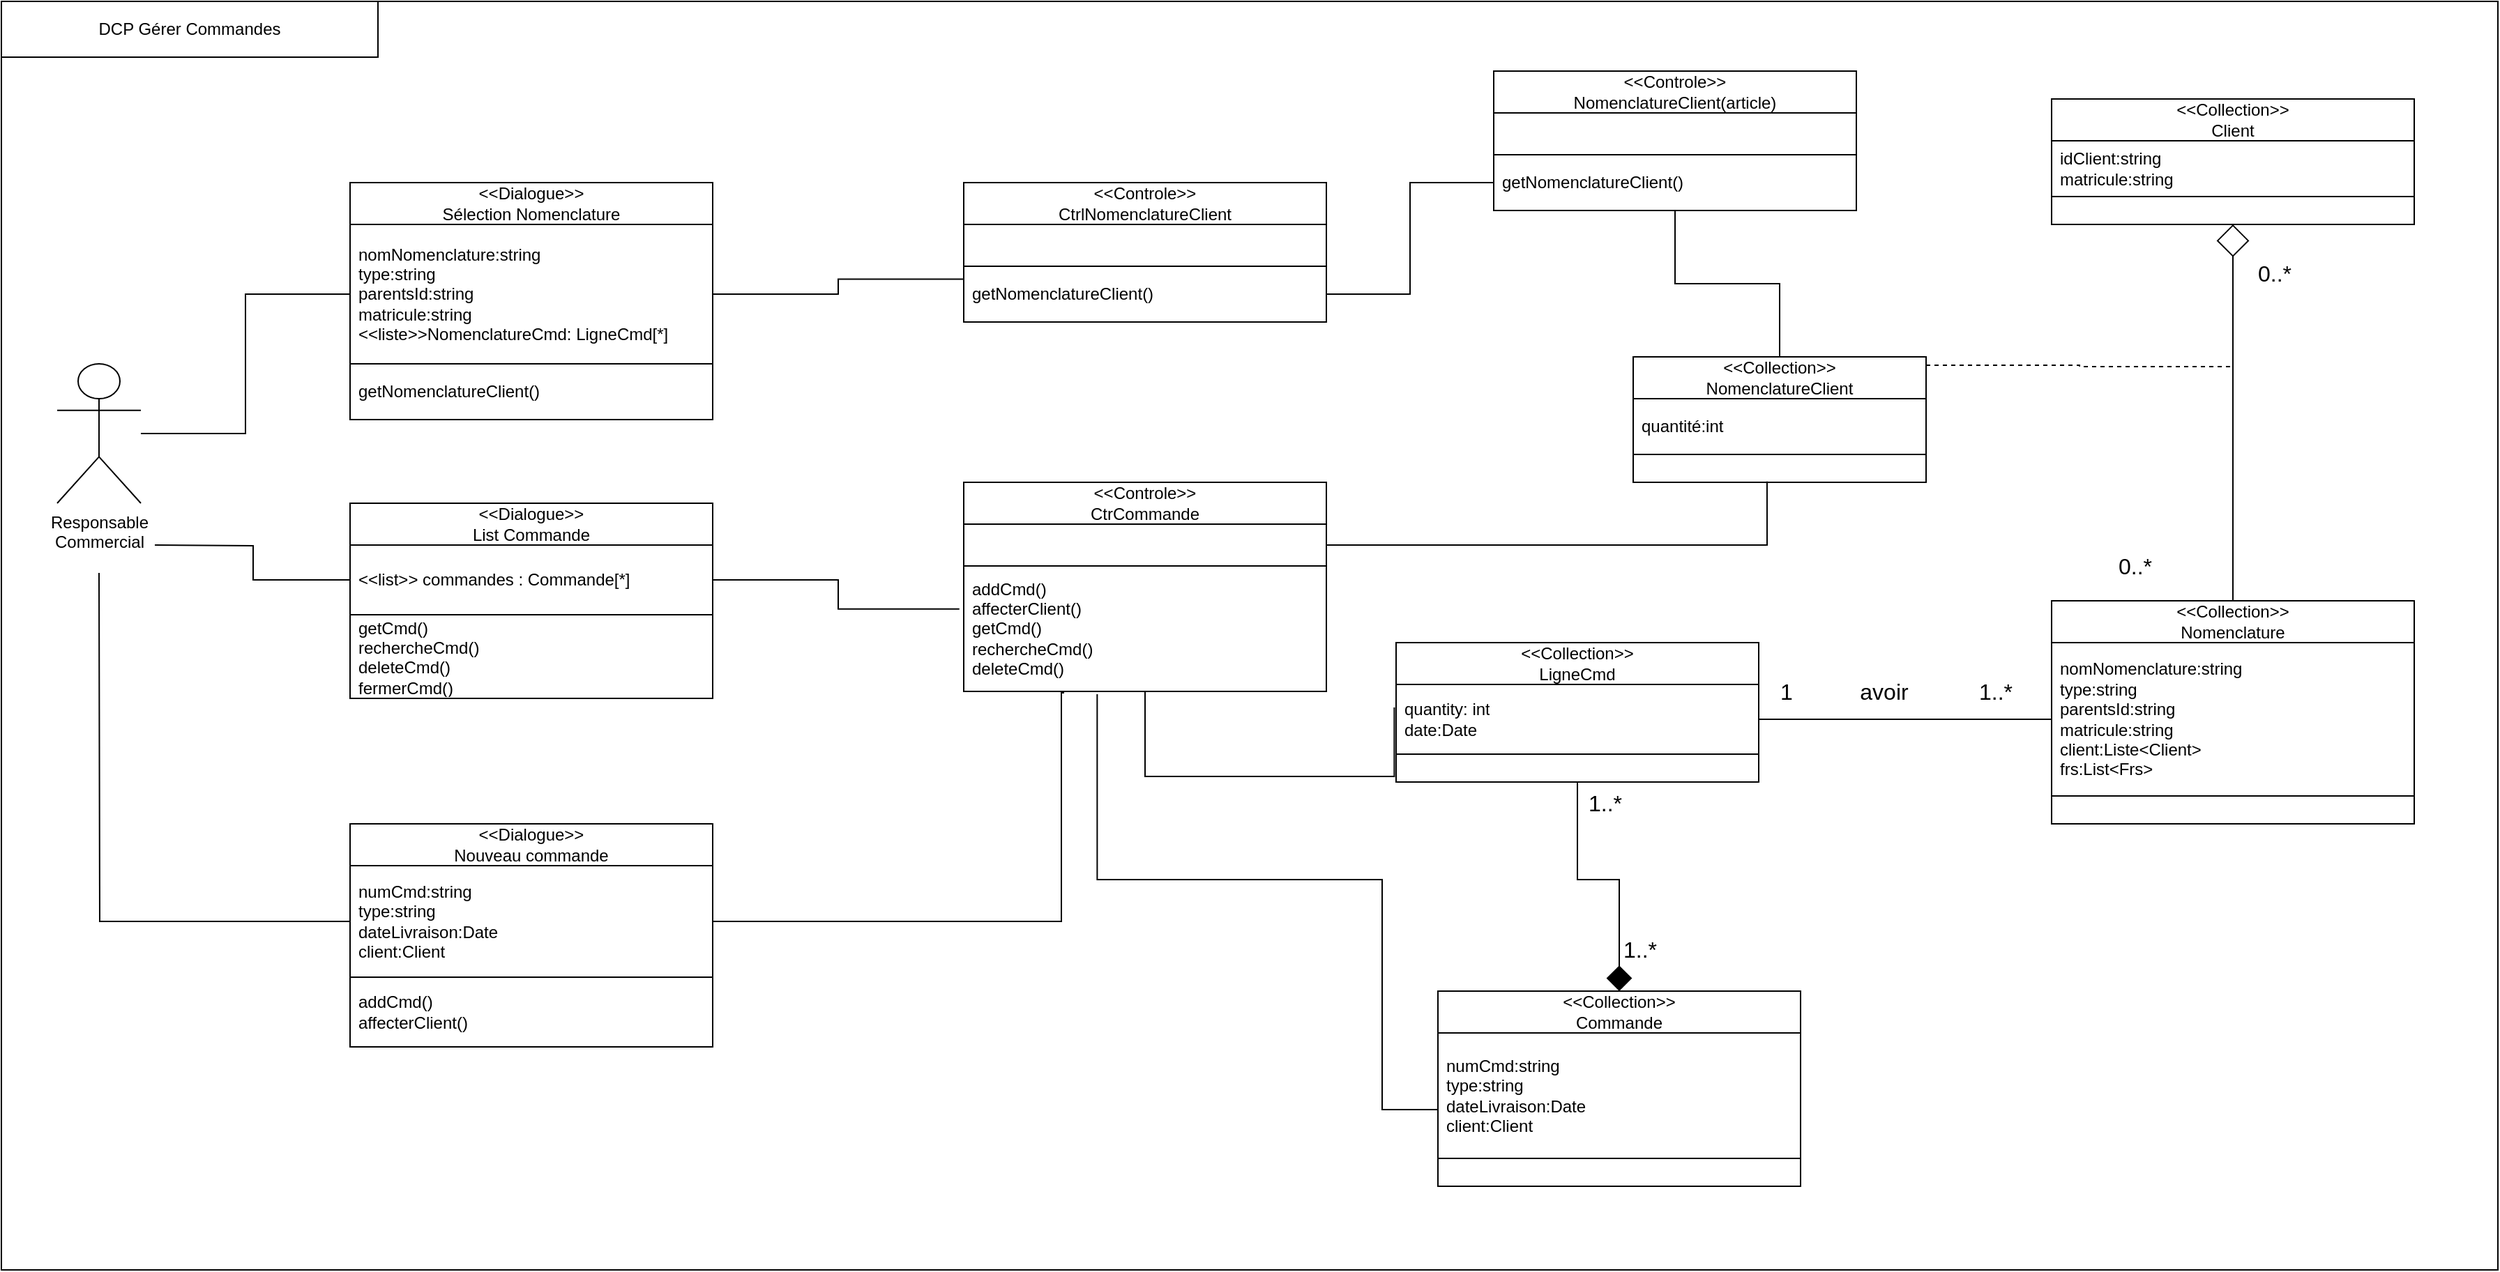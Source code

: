 <mxfile version="21.3.7" type="gitlab">
  <diagram name="Page-1" id="AcUbQvHw5QFJXDGcqYBx">
    <mxGraphModel dx="2115" dy="1193" grid="1" gridSize="10" guides="1" tooltips="1" connect="1" arrows="1" fold="1" page="1" pageScale="1" pageWidth="827" pageHeight="1169" math="0" shadow="0">
      <root>
        <mxCell id="0" />
        <mxCell id="1" parent="0" />
        <mxCell id="ppdD3s4YUbJsHrjWM72H-1" value="" style="rounded=0;whiteSpace=wrap;html=1;strokeColor=default;strokeWidth=1;" vertex="1" parent="1">
          <mxGeometry x="140" y="152.02" width="1360" height="567.98" as="geometry" />
        </mxCell>
        <mxCell id="ppdD3s4YUbJsHrjWM72H-2" style="edgeStyle=orthogonalEdgeStyle;rounded=0;orthogonalLoop=1;jettySize=auto;html=1;entryX=0;entryY=0.5;entryDx=0;entryDy=0;endArrow=none;endFill=0;" edge="1" parent="1" source="ppdD3s4YUbJsHrjWM72H-3" target="ppdD3s4YUbJsHrjWM72H-6">
          <mxGeometry relative="1" as="geometry" />
        </mxCell>
        <mxCell id="ppdD3s4YUbJsHrjWM72H-3" value="Responsable RH" style="shape=umlActor;verticalLabelPosition=bottom;verticalAlign=top;html=1;outlineConnect=0;" vertex="1" parent="1">
          <mxGeometry x="180" y="400" width="60" height="100" as="geometry" />
        </mxCell>
        <mxCell id="ppdD3s4YUbJsHrjWM72H-4" value="DCP Gérer personnel" style="rounded=0;whiteSpace=wrap;html=1;" vertex="1" parent="1">
          <mxGeometry x="140" y="152.02" width="270" height="40" as="geometry" />
        </mxCell>
        <mxCell id="ppdD3s4YUbJsHrjWM72H-5" value="&amp;lt;&amp;lt;Dialogue&amp;gt;&amp;gt;&lt;br&gt;Nouveau personnel" style="swimlane;fontStyle=0;childLayout=stackLayout;horizontal=1;startSize=30;horizontalStack=0;resizeParent=1;resizeParentMax=0;resizeLast=0;collapsible=1;marginBottom=0;whiteSpace=wrap;html=1;strokeColor=default;" vertex="1" parent="1">
          <mxGeometry x="390" y="270" width="260" height="180" as="geometry" />
        </mxCell>
        <mxCell id="ppdD3s4YUbJsHrjWM72H-6" value="nomPrenom:string&lt;br&gt;adresse:string&lt;br&gt;rib:string&lt;br&gt;poste:string&lt;br&gt;poste:string&lt;br&gt;matricule:string" style="text;strokeColor=none;fillColor=none;align=left;verticalAlign=middle;spacingLeft=4;spacingRight=4;overflow=hidden;points=[[0,0.5],[1,0.5]];portConstraint=eastwest;rotatable=0;whiteSpace=wrap;html=1;" vertex="1" parent="ppdD3s4YUbJsHrjWM72H-5">
          <mxGeometry y="30" width="260" height="100" as="geometry" />
        </mxCell>
        <mxCell id="ppdD3s4YUbJsHrjWM72H-7" value="Item 3" style="text;strokeColor=default;fillColor=none;align=left;verticalAlign=middle;spacingLeft=4;spacingRight=4;overflow=hidden;points=[[0,0.5],[1,0.5]];portConstraint=eastwest;rotatable=0;whiteSpace=wrap;html=1;" vertex="1" parent="ppdD3s4YUbJsHrjWM72H-5">
          <mxGeometry y="130" width="260" height="50" as="geometry" />
        </mxCell>
        <mxCell id="ppdD3s4YUbJsHrjWM72H-8" value="&amp;lt;&amp;lt;Dialogue&amp;gt;&amp;gt;&lt;br&gt;Liste personnel" style="swimlane;fontStyle=0;childLayout=stackLayout;horizontal=1;startSize=30;horizontalStack=0;resizeParent=1;resizeParentMax=0;resizeLast=0;collapsible=1;marginBottom=0;whiteSpace=wrap;html=1;strokeColor=default;" vertex="1" parent="1">
          <mxGeometry x="390" y="510" width="260" height="160" as="geometry" />
        </mxCell>
        <mxCell id="ppdD3s4YUbJsHrjWM72H-9" value="&amp;lt;&amp;lt;list&amp;gt;&amp;gt; personnels : Personnel[*]" style="text;strokeColor=none;fillColor=none;align=left;verticalAlign=middle;spacingLeft=4;spacingRight=4;overflow=hidden;points=[[0,0.5],[1,0.5]];portConstraint=eastwest;rotatable=0;whiteSpace=wrap;html=1;" vertex="1" parent="ppdD3s4YUbJsHrjWM72H-8">
          <mxGeometry y="30" width="260" height="50" as="geometry" />
        </mxCell>
        <mxCell id="ppdD3s4YUbJsHrjWM72H-10" value="getPersonnels()&lt;br&gt;recherchePersonnel()&lt;br&gt;updatePersonnel()&lt;br&gt;deletePersonnel()" style="text;strokeColor=default;fillColor=none;align=left;verticalAlign=middle;spacingLeft=4;spacingRight=4;overflow=hidden;points=[[0,0.5],[1,0.5]];portConstraint=eastwest;rotatable=0;whiteSpace=wrap;html=1;" vertex="1" parent="ppdD3s4YUbJsHrjWM72H-8">
          <mxGeometry y="80" width="260" height="80" as="geometry" />
        </mxCell>
        <mxCell id="ppdD3s4YUbJsHrjWM72H-11" value="&amp;lt;&amp;lt;Controle&amp;gt;&amp;gt;&lt;br&gt;CtrPersonnel" style="swimlane;fontStyle=0;childLayout=stackLayout;horizontal=1;startSize=30;horizontalStack=0;resizeParent=1;resizeParentMax=0;resizeLast=0;collapsible=1;marginBottom=0;whiteSpace=wrap;html=1;strokeColor=default;" vertex="1" parent="1">
          <mxGeometry x="810" y="340" width="260" height="150" as="geometry" />
        </mxCell>
        <mxCell id="ppdD3s4YUbJsHrjWM72H-12" value="&amp;nbsp;" style="text;strokeColor=none;fillColor=none;align=left;verticalAlign=middle;spacingLeft=4;spacingRight=4;overflow=hidden;points=[[0,0.5],[1,0.5]];portConstraint=eastwest;rotatable=0;whiteSpace=wrap;html=1;" vertex="1" parent="ppdD3s4YUbJsHrjWM72H-11">
          <mxGeometry y="30" width="260" height="30" as="geometry" />
        </mxCell>
        <mxCell id="ppdD3s4YUbJsHrjWM72H-13" value="getAll()&lt;br&gt;getPersonnelById()&lt;br&gt;createPersonnel()&lt;br&gt;updatePersonnel()&lt;br&gt;deletePersonnel()" style="text;strokeColor=default;fillColor=none;align=left;verticalAlign=middle;spacingLeft=4;spacingRight=4;overflow=hidden;points=[[0,0.5],[1,0.5]];portConstraint=eastwest;rotatable=0;whiteSpace=wrap;html=1;" vertex="1" parent="ppdD3s4YUbJsHrjWM72H-11">
          <mxGeometry y="60" width="260" height="90" as="geometry" />
        </mxCell>
        <mxCell id="ppdD3s4YUbJsHrjWM72H-14" value="&amp;lt;&amp;lt;Entité&amp;gt;&amp;gt;&lt;br&gt;Personnel" style="swimlane;fontStyle=0;childLayout=stackLayout;horizontal=1;startSize=30;horizontalStack=0;resizeParent=1;resizeParentMax=0;resizeLast=0;collapsible=1;marginBottom=0;whiteSpace=wrap;html=1;strokeColor=default;" vertex="1" parent="1">
          <mxGeometry x="1180" y="300" width="260" height="160" as="geometry" />
        </mxCell>
        <mxCell id="ppdD3s4YUbJsHrjWM72H-15" value="nomPrenom:string&lt;br style=&quot;border-color: var(--border-color);&quot;&gt;adresse:string&lt;br style=&quot;border-color: var(--border-color);&quot;&gt;rib:string&lt;br style=&quot;border-color: var(--border-color);&quot;&gt;poste:string&lt;br style=&quot;border-color: var(--border-color);&quot;&gt;poste:string&lt;br style=&quot;border-color: var(--border-color);&quot;&gt;matricule:string" style="text;strokeColor=none;fillColor=none;align=left;verticalAlign=middle;spacingLeft=4;spacingRight=4;overflow=hidden;points=[[0,0.5],[1,0.5]];portConstraint=eastwest;rotatable=0;whiteSpace=wrap;html=1;" vertex="1" parent="ppdD3s4YUbJsHrjWM72H-14">
          <mxGeometry y="30" width="260" height="110" as="geometry" />
        </mxCell>
        <mxCell id="ppdD3s4YUbJsHrjWM72H-16" value="&amp;nbsp;" style="text;strokeColor=default;fillColor=none;align=left;verticalAlign=middle;spacingLeft=4;spacingRight=4;overflow=hidden;points=[[0,0.5],[1,0.5]];portConstraint=eastwest;rotatable=0;whiteSpace=wrap;html=1;" vertex="1" parent="ppdD3s4YUbJsHrjWM72H-14">
          <mxGeometry y="140" width="260" height="20" as="geometry" />
        </mxCell>
        <mxCell id="ppdD3s4YUbJsHrjWM72H-17" style="edgeStyle=orthogonalEdgeStyle;rounded=0;orthogonalLoop=1;jettySize=auto;html=1;endArrow=none;endFill=0;" edge="1" parent="1" target="ppdD3s4YUbJsHrjWM72H-9">
          <mxGeometry relative="1" as="geometry">
            <mxPoint x="220" y="520" as="sourcePoint" />
            <mxPoint x="400" y="345" as="targetPoint" />
          </mxGeometry>
        </mxCell>
        <mxCell id="ppdD3s4YUbJsHrjWM72H-18" style="edgeStyle=orthogonalEdgeStyle;rounded=0;orthogonalLoop=1;jettySize=auto;html=1;endArrow=none;endFill=0;" edge="1" parent="1" source="ppdD3s4YUbJsHrjWM72H-6" target="ppdD3s4YUbJsHrjWM72H-12">
          <mxGeometry relative="1" as="geometry" />
        </mxCell>
        <mxCell id="ppdD3s4YUbJsHrjWM72H-19" style="edgeStyle=orthogonalEdgeStyle;rounded=0;orthogonalLoop=1;jettySize=auto;html=1;endArrow=none;endFill=0;" edge="1" parent="1" source="ppdD3s4YUbJsHrjWM72H-12" target="ppdD3s4YUbJsHrjWM72H-15">
          <mxGeometry relative="1" as="geometry" />
        </mxCell>
        <mxCell id="ppdD3s4YUbJsHrjWM72H-20" style="edgeStyle=orthogonalEdgeStyle;rounded=0;orthogonalLoop=1;jettySize=auto;html=1;exitX=1;exitY=0.5;exitDx=0;exitDy=0;entryX=0.499;entryY=1.003;entryDx=0;entryDy=0;entryPerimeter=0;endArrow=none;endFill=0;" edge="1" parent="1" source="ppdD3s4YUbJsHrjWM72H-9" target="ppdD3s4YUbJsHrjWM72H-13">
          <mxGeometry relative="1" as="geometry" />
        </mxCell>
        <mxCell id="ppdD3s4YUbJsHrjWM72H-21" value="" style="rounded=0;whiteSpace=wrap;html=1;strokeColor=default;strokeWidth=1;" vertex="1" parent="1">
          <mxGeometry x="140" y="152.02" width="1360" height="567.98" as="geometry" />
        </mxCell>
        <mxCell id="ppdD3s4YUbJsHrjWM72H-22" style="edgeStyle=orthogonalEdgeStyle;rounded=0;orthogonalLoop=1;jettySize=auto;html=1;entryX=0;entryY=0.5;entryDx=0;entryDy=0;endArrow=none;endFill=0;" edge="1" parent="1" source="ppdD3s4YUbJsHrjWM72H-23" target="ppdD3s4YUbJsHrjWM72H-26">
          <mxGeometry relative="1" as="geometry" />
        </mxCell>
        <mxCell id="ppdD3s4YUbJsHrjWM72H-23" value="Responsable RH" style="shape=umlActor;verticalLabelPosition=bottom;verticalAlign=top;html=1;outlineConnect=0;" vertex="1" parent="1">
          <mxGeometry x="180" y="400" width="60" height="100" as="geometry" />
        </mxCell>
        <mxCell id="ppdD3s4YUbJsHrjWM72H-24" value="DCP Gérer personnel" style="rounded=0;whiteSpace=wrap;html=1;" vertex="1" parent="1">
          <mxGeometry x="140" y="152.02" width="270" height="40" as="geometry" />
        </mxCell>
        <mxCell id="ppdD3s4YUbJsHrjWM72H-25" value="&amp;lt;&amp;lt;Dialogue&amp;gt;&amp;gt;&lt;br&gt;Nouveau personnel" style="swimlane;fontStyle=0;childLayout=stackLayout;horizontal=1;startSize=30;horizontalStack=0;resizeParent=1;resizeParentMax=0;resizeLast=0;collapsible=1;marginBottom=0;whiteSpace=wrap;html=1;strokeColor=default;" vertex="1" parent="1">
          <mxGeometry x="390" y="270" width="260" height="180" as="geometry" />
        </mxCell>
        <mxCell id="ppdD3s4YUbJsHrjWM72H-26" value="nomPrenom:string&lt;br&gt;adresse:string&lt;br&gt;rib:string&lt;br&gt;poste:string&lt;br&gt;poste:string&lt;br&gt;matricule:string" style="text;strokeColor=none;fillColor=none;align=left;verticalAlign=middle;spacingLeft=4;spacingRight=4;overflow=hidden;points=[[0,0.5],[1,0.5]];portConstraint=eastwest;rotatable=0;whiteSpace=wrap;html=1;" vertex="1" parent="ppdD3s4YUbJsHrjWM72H-25">
          <mxGeometry y="30" width="260" height="100" as="geometry" />
        </mxCell>
        <mxCell id="ppdD3s4YUbJsHrjWM72H-27" value="Item 3" style="text;strokeColor=default;fillColor=none;align=left;verticalAlign=middle;spacingLeft=4;spacingRight=4;overflow=hidden;points=[[0,0.5],[1,0.5]];portConstraint=eastwest;rotatable=0;whiteSpace=wrap;html=1;" vertex="1" parent="ppdD3s4YUbJsHrjWM72H-25">
          <mxGeometry y="130" width="260" height="50" as="geometry" />
        </mxCell>
        <mxCell id="ppdD3s4YUbJsHrjWM72H-28" value="&amp;lt;&amp;lt;Dialogue&amp;gt;&amp;gt;&lt;br&gt;Liste personnel" style="swimlane;fontStyle=0;childLayout=stackLayout;horizontal=1;startSize=30;horizontalStack=0;resizeParent=1;resizeParentMax=0;resizeLast=0;collapsible=1;marginBottom=0;whiteSpace=wrap;html=1;strokeColor=default;" vertex="1" parent="1">
          <mxGeometry x="390" y="510" width="260" height="160" as="geometry" />
        </mxCell>
        <mxCell id="ppdD3s4YUbJsHrjWM72H-29" value="&amp;lt;&amp;lt;list&amp;gt;&amp;gt; personnels : Personnel[*]" style="text;strokeColor=none;fillColor=none;align=left;verticalAlign=middle;spacingLeft=4;spacingRight=4;overflow=hidden;points=[[0,0.5],[1,0.5]];portConstraint=eastwest;rotatable=0;whiteSpace=wrap;html=1;" vertex="1" parent="ppdD3s4YUbJsHrjWM72H-28">
          <mxGeometry y="30" width="260" height="50" as="geometry" />
        </mxCell>
        <mxCell id="ppdD3s4YUbJsHrjWM72H-30" value="getPersonnels()&lt;br&gt;recherchePersonnel()&lt;br&gt;updatePersonnel()&lt;br&gt;deletePersonnel()" style="text;strokeColor=default;fillColor=none;align=left;verticalAlign=middle;spacingLeft=4;spacingRight=4;overflow=hidden;points=[[0,0.5],[1,0.5]];portConstraint=eastwest;rotatable=0;whiteSpace=wrap;html=1;" vertex="1" parent="ppdD3s4YUbJsHrjWM72H-28">
          <mxGeometry y="80" width="260" height="80" as="geometry" />
        </mxCell>
        <mxCell id="ppdD3s4YUbJsHrjWM72H-31" value="&amp;lt;&amp;lt;Controle&amp;gt;&amp;gt;&lt;br&gt;CtrPersonnel" style="swimlane;fontStyle=0;childLayout=stackLayout;horizontal=1;startSize=30;horizontalStack=0;resizeParent=1;resizeParentMax=0;resizeLast=0;collapsible=1;marginBottom=0;whiteSpace=wrap;html=1;strokeColor=default;" vertex="1" parent="1">
          <mxGeometry x="810" y="340" width="260" height="150" as="geometry" />
        </mxCell>
        <mxCell id="ppdD3s4YUbJsHrjWM72H-32" value="&amp;nbsp;" style="text;strokeColor=none;fillColor=none;align=left;verticalAlign=middle;spacingLeft=4;spacingRight=4;overflow=hidden;points=[[0,0.5],[1,0.5]];portConstraint=eastwest;rotatable=0;whiteSpace=wrap;html=1;" vertex="1" parent="ppdD3s4YUbJsHrjWM72H-31">
          <mxGeometry y="30" width="260" height="30" as="geometry" />
        </mxCell>
        <mxCell id="ppdD3s4YUbJsHrjWM72H-33" value="getAll()&lt;br&gt;getPersonnelById()&lt;br&gt;createPersonnel()&lt;br&gt;updatePersonnel()&lt;br&gt;deletePersonnel()" style="text;strokeColor=default;fillColor=none;align=left;verticalAlign=middle;spacingLeft=4;spacingRight=4;overflow=hidden;points=[[0,0.5],[1,0.5]];portConstraint=eastwest;rotatable=0;whiteSpace=wrap;html=1;" vertex="1" parent="ppdD3s4YUbJsHrjWM72H-31">
          <mxGeometry y="60" width="260" height="90" as="geometry" />
        </mxCell>
        <mxCell id="ppdD3s4YUbJsHrjWM72H-34" value="&amp;lt;&amp;lt;Collection&amp;gt;&amp;gt;&lt;br&gt;Personnel" style="swimlane;fontStyle=0;childLayout=stackLayout;horizontal=1;startSize=30;horizontalStack=0;resizeParent=1;resizeParentMax=0;resizeLast=0;collapsible=1;marginBottom=0;whiteSpace=wrap;html=1;strokeColor=default;" vertex="1" parent="1">
          <mxGeometry x="1180" y="300" width="260" height="160" as="geometry" />
        </mxCell>
        <mxCell id="ppdD3s4YUbJsHrjWM72H-35" value="nomPrenom:string&lt;br style=&quot;border-color: var(--border-color);&quot;&gt;adresse:string&lt;br style=&quot;border-color: var(--border-color);&quot;&gt;rib:string&lt;br style=&quot;border-color: var(--border-color);&quot;&gt;poste:string&lt;br style=&quot;border-color: var(--border-color);&quot;&gt;poste:string&lt;br style=&quot;border-color: var(--border-color);&quot;&gt;matricule:string" style="text;strokeColor=none;fillColor=none;align=left;verticalAlign=middle;spacingLeft=4;spacingRight=4;overflow=hidden;points=[[0,0.5],[1,0.5]];portConstraint=eastwest;rotatable=0;whiteSpace=wrap;html=1;" vertex="1" parent="ppdD3s4YUbJsHrjWM72H-34">
          <mxGeometry y="30" width="260" height="110" as="geometry" />
        </mxCell>
        <mxCell id="ppdD3s4YUbJsHrjWM72H-36" value="&amp;nbsp;" style="text;strokeColor=default;fillColor=none;align=left;verticalAlign=middle;spacingLeft=4;spacingRight=4;overflow=hidden;points=[[0,0.5],[1,0.5]];portConstraint=eastwest;rotatable=0;whiteSpace=wrap;html=1;" vertex="1" parent="ppdD3s4YUbJsHrjWM72H-34">
          <mxGeometry y="140" width="260" height="20" as="geometry" />
        </mxCell>
        <mxCell id="ppdD3s4YUbJsHrjWM72H-37" style="edgeStyle=orthogonalEdgeStyle;rounded=0;orthogonalLoop=1;jettySize=auto;html=1;endArrow=none;endFill=0;" edge="1" parent="1" target="ppdD3s4YUbJsHrjWM72H-29">
          <mxGeometry relative="1" as="geometry">
            <mxPoint x="220" y="520" as="sourcePoint" />
            <mxPoint x="400" y="345" as="targetPoint" />
          </mxGeometry>
        </mxCell>
        <mxCell id="ppdD3s4YUbJsHrjWM72H-38" style="edgeStyle=orthogonalEdgeStyle;rounded=0;orthogonalLoop=1;jettySize=auto;html=1;endArrow=none;endFill=0;" edge="1" parent="1" source="ppdD3s4YUbJsHrjWM72H-26" target="ppdD3s4YUbJsHrjWM72H-32">
          <mxGeometry relative="1" as="geometry" />
        </mxCell>
        <mxCell id="ppdD3s4YUbJsHrjWM72H-39" style="edgeStyle=orthogonalEdgeStyle;rounded=0;orthogonalLoop=1;jettySize=auto;html=1;endArrow=none;endFill=0;" edge="1" parent="1" source="ppdD3s4YUbJsHrjWM72H-32" target="ppdD3s4YUbJsHrjWM72H-35">
          <mxGeometry relative="1" as="geometry" />
        </mxCell>
        <mxCell id="ppdD3s4YUbJsHrjWM72H-40" style="edgeStyle=orthogonalEdgeStyle;rounded=0;orthogonalLoop=1;jettySize=auto;html=1;exitX=1;exitY=0.5;exitDx=0;exitDy=0;entryX=0.499;entryY=1.003;entryDx=0;entryDy=0;entryPerimeter=0;endArrow=none;endFill=0;" edge="1" parent="1" source="ppdD3s4YUbJsHrjWM72H-29" target="ppdD3s4YUbJsHrjWM72H-33">
          <mxGeometry relative="1" as="geometry" />
        </mxCell>
        <mxCell id="ppdD3s4YUbJsHrjWM72H-41" value="" style="rounded=0;whiteSpace=wrap;html=1;strokeColor=default;strokeWidth=1;" vertex="1" parent="1">
          <mxGeometry x="140" y="150" width="1360" height="820" as="geometry" />
        </mxCell>
        <mxCell id="ppdD3s4YUbJsHrjWM72H-42" style="edgeStyle=orthogonalEdgeStyle;rounded=0;orthogonalLoop=1;jettySize=auto;html=1;entryX=0;entryY=0.5;entryDx=0;entryDy=0;endArrow=none;endFill=0;" edge="1" parent="1" source="ppdD3s4YUbJsHrjWM72H-44" target="ppdD3s4YUbJsHrjWM72H-47">
          <mxGeometry relative="1" as="geometry" />
        </mxCell>
        <mxCell id="ppdD3s4YUbJsHrjWM72H-43" style="edgeStyle=orthogonalEdgeStyle;rounded=0;orthogonalLoop=1;jettySize=auto;html=1;endArrow=none;endFill=0;" edge="1" parent="1" target="ppdD3s4YUbJsHrjWM72H-63">
          <mxGeometry relative="1" as="geometry">
            <mxPoint x="210" y="550" as="sourcePoint" />
          </mxGeometry>
        </mxCell>
        <mxCell id="ppdD3s4YUbJsHrjWM72H-44" value="Responsable RH" style="shape=umlActor;verticalLabelPosition=bottom;verticalAlign=top;html=1;outlineConnect=0;" vertex="1" parent="1">
          <mxGeometry x="180" y="400" width="60" height="100" as="geometry" />
        </mxCell>
        <mxCell id="ppdD3s4YUbJsHrjWM72H-45" value="DCP Gérer personnel" style="rounded=0;whiteSpace=wrap;html=1;" vertex="1" parent="1">
          <mxGeometry x="140" y="150.0" width="270" height="40" as="geometry" />
        </mxCell>
        <mxCell id="ppdD3s4YUbJsHrjWM72H-46" value="&amp;lt;&amp;lt;Dialogue&amp;gt;&amp;gt;&lt;br&gt;Nouveau Personnel" style="swimlane;fontStyle=0;childLayout=stackLayout;horizontal=1;startSize=30;horizontalStack=0;resizeParent=1;resizeParentMax=0;resizeLast=0;collapsible=1;marginBottom=0;whiteSpace=wrap;html=1;strokeColor=default;" vertex="1" parent="1">
          <mxGeometry x="390" y="270" width="260" height="180" as="geometry" />
        </mxCell>
        <mxCell id="ppdD3s4YUbJsHrjWM72H-47" value="nomPrenom:string&lt;br&gt;adresse:string&lt;br&gt;rib:string&lt;br&gt;poste:string&lt;br&gt;poste:string&lt;br&gt;matricule:string" style="text;strokeColor=none;fillColor=none;align=left;verticalAlign=middle;spacingLeft=4;spacingRight=4;overflow=hidden;points=[[0,0.5],[1,0.5]];portConstraint=eastwest;rotatable=0;whiteSpace=wrap;html=1;" vertex="1" parent="ppdD3s4YUbJsHrjWM72H-46">
          <mxGeometry y="30" width="260" height="100" as="geometry" />
        </mxCell>
        <mxCell id="ppdD3s4YUbJsHrjWM72H-48" value="addPersonnel()" style="text;strokeColor=default;fillColor=none;align=left;verticalAlign=middle;spacingLeft=4;spacingRight=4;overflow=hidden;points=[[0,0.5],[1,0.5]];portConstraint=eastwest;rotatable=0;whiteSpace=wrap;html=1;" vertex="1" parent="ppdD3s4YUbJsHrjWM72H-46">
          <mxGeometry y="130" width="260" height="50" as="geometry" />
        </mxCell>
        <mxCell id="ppdD3s4YUbJsHrjWM72H-49" value="&amp;lt;&amp;lt;Dialogue&amp;gt;&amp;gt;&lt;br&gt;Liste personnel en veille" style="swimlane;fontStyle=0;childLayout=stackLayout;horizontal=1;startSize=30;horizontalStack=0;resizeParent=1;resizeParentMax=0;resizeLast=0;collapsible=1;marginBottom=0;whiteSpace=wrap;html=1;strokeColor=default;" vertex="1" parent="1">
          <mxGeometry x="390" y="510" width="260" height="140" as="geometry" />
        </mxCell>
        <mxCell id="ppdD3s4YUbJsHrjWM72H-50" value="&amp;lt;&amp;lt;list&amp;gt;&amp;gt; personnels : Personnel[*]" style="text;strokeColor=none;fillColor=none;align=left;verticalAlign=middle;spacingLeft=4;spacingRight=4;overflow=hidden;points=[[0,0.5],[1,0.5]];portConstraint=eastwest;rotatable=0;whiteSpace=wrap;html=1;" vertex="1" parent="ppdD3s4YUbJsHrjWM72H-49">
          <mxGeometry y="30" width="260" height="50" as="geometry" />
        </mxCell>
        <mxCell id="ppdD3s4YUbJsHrjWM72H-51" value="getPersonnels()&lt;br&gt;recherchePersonnel()&lt;br&gt;deletePersonnel()" style="text;strokeColor=default;fillColor=none;align=left;verticalAlign=middle;spacingLeft=4;spacingRight=4;overflow=hidden;points=[[0,0.5],[1,0.5]];portConstraint=eastwest;rotatable=0;whiteSpace=wrap;html=1;" vertex="1" parent="ppdD3s4YUbJsHrjWM72H-49">
          <mxGeometry y="80" width="260" height="60" as="geometry" />
        </mxCell>
        <mxCell id="ppdD3s4YUbJsHrjWM72H-52" value="&amp;lt;&amp;lt;Controle&amp;gt;&amp;gt;&lt;br&gt;CtrPersonnel" style="swimlane;fontStyle=0;childLayout=stackLayout;horizontal=1;startSize=30;horizontalStack=0;resizeParent=1;resizeParentMax=0;resizeLast=0;collapsible=1;marginBottom=0;whiteSpace=wrap;html=1;strokeColor=default;" vertex="1" parent="1">
          <mxGeometry x="810" y="340" width="260" height="150" as="geometry" />
        </mxCell>
        <mxCell id="ppdD3s4YUbJsHrjWM72H-53" value="&amp;nbsp;" style="text;strokeColor=none;fillColor=none;align=left;verticalAlign=middle;spacingLeft=4;spacingRight=4;overflow=hidden;points=[[0,0.5],[1,0.5]];portConstraint=eastwest;rotatable=0;whiteSpace=wrap;html=1;" vertex="1" parent="ppdD3s4YUbJsHrjWM72H-52">
          <mxGeometry y="30" width="260" height="30" as="geometry" />
        </mxCell>
        <mxCell id="ppdD3s4YUbJsHrjWM72H-54" value="getAll()&lt;br&gt;getPersonnelById()&lt;br&gt;createPersonnel()&lt;br&gt;updatePersonnel()&lt;br&gt;deletePersonnel()" style="text;strokeColor=default;fillColor=none;align=left;verticalAlign=middle;spacingLeft=4;spacingRight=4;overflow=hidden;points=[[0,0.5],[1,0.5]];portConstraint=eastwest;rotatable=0;whiteSpace=wrap;html=1;" vertex="1" parent="ppdD3s4YUbJsHrjWM72H-52">
          <mxGeometry y="60" width="260" height="90" as="geometry" />
        </mxCell>
        <mxCell id="ppdD3s4YUbJsHrjWM72H-55" value="&amp;lt;&amp;lt;Collection&amp;gt;&amp;gt;&lt;br&gt;Personnel" style="swimlane;fontStyle=0;childLayout=stackLayout;horizontal=1;startSize=30;horizontalStack=0;resizeParent=1;resizeParentMax=0;resizeLast=0;collapsible=1;marginBottom=0;whiteSpace=wrap;html=1;strokeColor=default;" vertex="1" parent="1">
          <mxGeometry x="1180" y="300" width="260" height="160" as="geometry" />
        </mxCell>
        <mxCell id="ppdD3s4YUbJsHrjWM72H-56" value="nomPrenom:string&lt;br style=&quot;border-color: var(--border-color);&quot;&gt;adresse:string&lt;br style=&quot;border-color: var(--border-color);&quot;&gt;rib:string&lt;br style=&quot;border-color: var(--border-color);&quot;&gt;poste:string&lt;br style=&quot;border-color: var(--border-color);&quot;&gt;poste:string&lt;br style=&quot;border-color: var(--border-color);&quot;&gt;matricule:string" style="text;strokeColor=none;fillColor=none;align=left;verticalAlign=middle;spacingLeft=4;spacingRight=4;overflow=hidden;points=[[0,0.5],[1,0.5]];portConstraint=eastwest;rotatable=0;whiteSpace=wrap;html=1;" vertex="1" parent="ppdD3s4YUbJsHrjWM72H-55">
          <mxGeometry y="30" width="260" height="110" as="geometry" />
        </mxCell>
        <mxCell id="ppdD3s4YUbJsHrjWM72H-57" value="&amp;nbsp;" style="text;strokeColor=default;fillColor=none;align=left;verticalAlign=middle;spacingLeft=4;spacingRight=4;overflow=hidden;points=[[0,0.5],[1,0.5]];portConstraint=eastwest;rotatable=0;whiteSpace=wrap;html=1;" vertex="1" parent="ppdD3s4YUbJsHrjWM72H-55">
          <mxGeometry y="140" width="260" height="20" as="geometry" />
        </mxCell>
        <mxCell id="ppdD3s4YUbJsHrjWM72H-58" style="edgeStyle=orthogonalEdgeStyle;rounded=0;orthogonalLoop=1;jettySize=auto;html=1;endArrow=none;endFill=0;" edge="1" parent="1" target="ppdD3s4YUbJsHrjWM72H-50">
          <mxGeometry relative="1" as="geometry">
            <mxPoint x="221" y="530" as="sourcePoint" />
            <mxPoint x="400" y="345" as="targetPoint" />
          </mxGeometry>
        </mxCell>
        <mxCell id="ppdD3s4YUbJsHrjWM72H-59" style="edgeStyle=orthogonalEdgeStyle;rounded=0;orthogonalLoop=1;jettySize=auto;html=1;endArrow=none;endFill=0;" edge="1" parent="1" source="ppdD3s4YUbJsHrjWM72H-47" target="ppdD3s4YUbJsHrjWM72H-53">
          <mxGeometry relative="1" as="geometry" />
        </mxCell>
        <mxCell id="ppdD3s4YUbJsHrjWM72H-60" style="edgeStyle=orthogonalEdgeStyle;rounded=0;orthogonalLoop=1;jettySize=auto;html=1;endArrow=none;endFill=0;" edge="1" parent="1" source="ppdD3s4YUbJsHrjWM72H-53" target="ppdD3s4YUbJsHrjWM72H-56">
          <mxGeometry relative="1" as="geometry" />
        </mxCell>
        <mxCell id="ppdD3s4YUbJsHrjWM72H-61" style="edgeStyle=orthogonalEdgeStyle;rounded=0;orthogonalLoop=1;jettySize=auto;html=1;exitX=1;exitY=0.5;exitDx=0;exitDy=0;entryX=0.499;entryY=1.003;entryDx=0;entryDy=0;entryPerimeter=0;endArrow=none;endFill=0;" edge="1" parent="1" source="ppdD3s4YUbJsHrjWM72H-50" target="ppdD3s4YUbJsHrjWM72H-54">
          <mxGeometry relative="1" as="geometry" />
        </mxCell>
        <mxCell id="ppdD3s4YUbJsHrjWM72H-62" value="&amp;lt;&amp;lt;Dialogue&amp;gt;&amp;gt;&lt;br&gt;List Personnel" style="swimlane;fontStyle=0;childLayout=stackLayout;horizontal=1;startSize=30;horizontalStack=0;resizeParent=1;resizeParentMax=0;resizeLast=0;collapsible=1;marginBottom=0;whiteSpace=wrap;html=1;strokeColor=default;" vertex="1" parent="1">
          <mxGeometry x="390" y="740" width="260" height="190" as="geometry" />
        </mxCell>
        <mxCell id="ppdD3s4YUbJsHrjWM72H-63" value="nomPrenom:string&lt;br&gt;adresse:string&lt;br&gt;rib:string&lt;br&gt;poste:string&lt;br&gt;poste:string&lt;br&gt;matricule:string" style="text;strokeColor=none;fillColor=none;align=left;verticalAlign=middle;spacingLeft=4;spacingRight=4;overflow=hidden;points=[[0,0.5],[1,0.5]];portConstraint=eastwest;rotatable=0;whiteSpace=wrap;html=1;" vertex="1" parent="ppdD3s4YUbJsHrjWM72H-62">
          <mxGeometry y="30" width="260" height="100" as="geometry" />
        </mxCell>
        <mxCell id="ppdD3s4YUbJsHrjWM72H-64" value="getPersonnels()&lt;br style=&quot;border-color: var(--border-color);&quot;&gt;recherchePersonnel()&lt;br style=&quot;border-color: var(--border-color);&quot;&gt;updatePersonnel()&lt;br style=&quot;border-color: var(--border-color);&quot;&gt;deletePersonnel()" style="text;strokeColor=default;fillColor=none;align=left;verticalAlign=middle;spacingLeft=4;spacingRight=4;overflow=hidden;points=[[0,0.5],[1,0.5]];portConstraint=eastwest;rotatable=0;whiteSpace=wrap;html=1;" vertex="1" parent="ppdD3s4YUbJsHrjWM72H-62">
          <mxGeometry y="130" width="260" height="60" as="geometry" />
        </mxCell>
        <mxCell id="ppdD3s4YUbJsHrjWM72H-65" style="edgeStyle=orthogonalEdgeStyle;rounded=0;orthogonalLoop=1;jettySize=auto;html=1;entryX=0.804;entryY=1.011;entryDx=0;entryDy=0;entryPerimeter=0;endArrow=none;endFill=0;" edge="1" parent="1" source="ppdD3s4YUbJsHrjWM72H-63" target="ppdD3s4YUbJsHrjWM72H-54">
          <mxGeometry relative="1" as="geometry" />
        </mxCell>
        <mxCell id="ppdD3s4YUbJsHrjWM72H-66" value="" style="rounded=0;whiteSpace=wrap;html=1;strokeColor=default;strokeWidth=1;" vertex="1" parent="1">
          <mxGeometry x="140" y="152.02" width="1360" height="567.98" as="geometry" />
        </mxCell>
        <mxCell id="ppdD3s4YUbJsHrjWM72H-67" style="edgeStyle=orthogonalEdgeStyle;rounded=0;orthogonalLoop=1;jettySize=auto;html=1;entryX=0;entryY=0.5;entryDx=0;entryDy=0;endArrow=none;endFill=0;" edge="1" parent="1" source="ppdD3s4YUbJsHrjWM72H-68" target="ppdD3s4YUbJsHrjWM72H-71">
          <mxGeometry relative="1" as="geometry" />
        </mxCell>
        <mxCell id="ppdD3s4YUbJsHrjWM72H-68" value="Responsable RH" style="shape=umlActor;verticalLabelPosition=bottom;verticalAlign=top;html=1;outlineConnect=0;" vertex="1" parent="1">
          <mxGeometry x="180" y="400" width="60" height="100" as="geometry" />
        </mxCell>
        <mxCell id="ppdD3s4YUbJsHrjWM72H-69" value="DCP Gérer personnel" style="rounded=0;whiteSpace=wrap;html=1;" vertex="1" parent="1">
          <mxGeometry x="140" y="152.02" width="270" height="40" as="geometry" />
        </mxCell>
        <mxCell id="ppdD3s4YUbJsHrjWM72H-70" value="&amp;lt;&amp;lt;Dialogue&amp;gt;&amp;gt;&lt;br&gt;Nouveau personnel" style="swimlane;fontStyle=0;childLayout=stackLayout;horizontal=1;startSize=30;horizontalStack=0;resizeParent=1;resizeParentMax=0;resizeLast=0;collapsible=1;marginBottom=0;whiteSpace=wrap;html=1;strokeColor=default;" vertex="1" parent="1">
          <mxGeometry x="390" y="270" width="260" height="180" as="geometry" />
        </mxCell>
        <mxCell id="ppdD3s4YUbJsHrjWM72H-71" value="nomPrenom:string&lt;br&gt;adresse:string&lt;br&gt;rib:string&lt;br&gt;poste:string&lt;br&gt;poste:string&lt;br&gt;matricule:string" style="text;strokeColor=none;fillColor=none;align=left;verticalAlign=middle;spacingLeft=4;spacingRight=4;overflow=hidden;points=[[0,0.5],[1,0.5]];portConstraint=eastwest;rotatable=0;whiteSpace=wrap;html=1;" vertex="1" parent="ppdD3s4YUbJsHrjWM72H-70">
          <mxGeometry y="30" width="260" height="100" as="geometry" />
        </mxCell>
        <mxCell id="ppdD3s4YUbJsHrjWM72H-72" value="Item 3" style="text;strokeColor=default;fillColor=none;align=left;verticalAlign=middle;spacingLeft=4;spacingRight=4;overflow=hidden;points=[[0,0.5],[1,0.5]];portConstraint=eastwest;rotatable=0;whiteSpace=wrap;html=1;" vertex="1" parent="ppdD3s4YUbJsHrjWM72H-70">
          <mxGeometry y="130" width="260" height="50" as="geometry" />
        </mxCell>
        <mxCell id="ppdD3s4YUbJsHrjWM72H-73" value="&amp;lt;&amp;lt;Dialogue&amp;gt;&amp;gt;&lt;br&gt;Liste personnel" style="swimlane;fontStyle=0;childLayout=stackLayout;horizontal=1;startSize=30;horizontalStack=0;resizeParent=1;resizeParentMax=0;resizeLast=0;collapsible=1;marginBottom=0;whiteSpace=wrap;html=1;strokeColor=default;" vertex="1" parent="1">
          <mxGeometry x="390" y="510" width="260" height="160" as="geometry" />
        </mxCell>
        <mxCell id="ppdD3s4YUbJsHrjWM72H-74" value="&amp;lt;&amp;lt;list&amp;gt;&amp;gt; personnels : Personnel[*]" style="text;strokeColor=none;fillColor=none;align=left;verticalAlign=middle;spacingLeft=4;spacingRight=4;overflow=hidden;points=[[0,0.5],[1,0.5]];portConstraint=eastwest;rotatable=0;whiteSpace=wrap;html=1;" vertex="1" parent="ppdD3s4YUbJsHrjWM72H-73">
          <mxGeometry y="30" width="260" height="50" as="geometry" />
        </mxCell>
        <mxCell id="ppdD3s4YUbJsHrjWM72H-75" value="getPersonnels()&lt;br&gt;recherchePersonnel()&lt;br&gt;updatePersonnel()&lt;br&gt;deletePersonnel()" style="text;strokeColor=default;fillColor=none;align=left;verticalAlign=middle;spacingLeft=4;spacingRight=4;overflow=hidden;points=[[0,0.5],[1,0.5]];portConstraint=eastwest;rotatable=0;whiteSpace=wrap;html=1;" vertex="1" parent="ppdD3s4YUbJsHrjWM72H-73">
          <mxGeometry y="80" width="260" height="80" as="geometry" />
        </mxCell>
        <mxCell id="ppdD3s4YUbJsHrjWM72H-76" value="&amp;lt;&amp;lt;Controle&amp;gt;&amp;gt;&lt;br&gt;CtrPersonnel" style="swimlane;fontStyle=0;childLayout=stackLayout;horizontal=1;startSize=30;horizontalStack=0;resizeParent=1;resizeParentMax=0;resizeLast=0;collapsible=1;marginBottom=0;whiteSpace=wrap;html=1;strokeColor=default;" vertex="1" parent="1">
          <mxGeometry x="810" y="340" width="260" height="150" as="geometry" />
        </mxCell>
        <mxCell id="ppdD3s4YUbJsHrjWM72H-77" value="&amp;nbsp;" style="text;strokeColor=none;fillColor=none;align=left;verticalAlign=middle;spacingLeft=4;spacingRight=4;overflow=hidden;points=[[0,0.5],[1,0.5]];portConstraint=eastwest;rotatable=0;whiteSpace=wrap;html=1;" vertex="1" parent="ppdD3s4YUbJsHrjWM72H-76">
          <mxGeometry y="30" width="260" height="30" as="geometry" />
        </mxCell>
        <mxCell id="ppdD3s4YUbJsHrjWM72H-78" value="getAll()&lt;br&gt;getPersonnelById()&lt;br&gt;createPersonnel()&lt;br&gt;updatePersonnel()&lt;br&gt;deletePersonnel()" style="text;strokeColor=default;fillColor=none;align=left;verticalAlign=middle;spacingLeft=4;spacingRight=4;overflow=hidden;points=[[0,0.5],[1,0.5]];portConstraint=eastwest;rotatable=0;whiteSpace=wrap;html=1;" vertex="1" parent="ppdD3s4YUbJsHrjWM72H-76">
          <mxGeometry y="60" width="260" height="90" as="geometry" />
        </mxCell>
        <mxCell id="ppdD3s4YUbJsHrjWM72H-79" value="&amp;lt;&amp;lt;Collection&amp;gt;&amp;gt;&lt;br&gt;Personnel" style="swimlane;fontStyle=0;childLayout=stackLayout;horizontal=1;startSize=30;horizontalStack=0;resizeParent=1;resizeParentMax=0;resizeLast=0;collapsible=1;marginBottom=0;whiteSpace=wrap;html=1;strokeColor=default;" vertex="1" parent="1">
          <mxGeometry x="1180" y="300" width="260" height="160" as="geometry" />
        </mxCell>
        <mxCell id="ppdD3s4YUbJsHrjWM72H-80" value="nomPrenom:string&lt;br style=&quot;border-color: var(--border-color);&quot;&gt;adresse:string&lt;br style=&quot;border-color: var(--border-color);&quot;&gt;rib:string&lt;br style=&quot;border-color: var(--border-color);&quot;&gt;poste:string&lt;br style=&quot;border-color: var(--border-color);&quot;&gt;poste:string&lt;br style=&quot;border-color: var(--border-color);&quot;&gt;matricule:string" style="text;strokeColor=none;fillColor=none;align=left;verticalAlign=middle;spacingLeft=4;spacingRight=4;overflow=hidden;points=[[0,0.5],[1,0.5]];portConstraint=eastwest;rotatable=0;whiteSpace=wrap;html=1;" vertex="1" parent="ppdD3s4YUbJsHrjWM72H-79">
          <mxGeometry y="30" width="260" height="110" as="geometry" />
        </mxCell>
        <mxCell id="ppdD3s4YUbJsHrjWM72H-81" value="&amp;nbsp;" style="text;strokeColor=default;fillColor=none;align=left;verticalAlign=middle;spacingLeft=4;spacingRight=4;overflow=hidden;points=[[0,0.5],[1,0.5]];portConstraint=eastwest;rotatable=0;whiteSpace=wrap;html=1;" vertex="1" parent="ppdD3s4YUbJsHrjWM72H-79">
          <mxGeometry y="140" width="260" height="20" as="geometry" />
        </mxCell>
        <mxCell id="ppdD3s4YUbJsHrjWM72H-82" style="edgeStyle=orthogonalEdgeStyle;rounded=0;orthogonalLoop=1;jettySize=auto;html=1;endArrow=none;endFill=0;" edge="1" parent="1" target="ppdD3s4YUbJsHrjWM72H-74">
          <mxGeometry relative="1" as="geometry">
            <mxPoint x="220" y="520" as="sourcePoint" />
            <mxPoint x="400" y="345" as="targetPoint" />
          </mxGeometry>
        </mxCell>
        <mxCell id="ppdD3s4YUbJsHrjWM72H-83" style="edgeStyle=orthogonalEdgeStyle;rounded=0;orthogonalLoop=1;jettySize=auto;html=1;endArrow=none;endFill=0;" edge="1" parent="1" source="ppdD3s4YUbJsHrjWM72H-71" target="ppdD3s4YUbJsHrjWM72H-77">
          <mxGeometry relative="1" as="geometry" />
        </mxCell>
        <mxCell id="ppdD3s4YUbJsHrjWM72H-84" style="edgeStyle=orthogonalEdgeStyle;rounded=0;orthogonalLoop=1;jettySize=auto;html=1;endArrow=none;endFill=0;" edge="1" parent="1" source="ppdD3s4YUbJsHrjWM72H-77" target="ppdD3s4YUbJsHrjWM72H-80">
          <mxGeometry relative="1" as="geometry" />
        </mxCell>
        <mxCell id="ppdD3s4YUbJsHrjWM72H-85" style="edgeStyle=orthogonalEdgeStyle;rounded=0;orthogonalLoop=1;jettySize=auto;html=1;exitX=1;exitY=0.5;exitDx=0;exitDy=0;entryX=0.499;entryY=1.003;entryDx=0;entryDy=0;entryPerimeter=0;endArrow=none;endFill=0;" edge="1" parent="1" source="ppdD3s4YUbJsHrjWM72H-74" target="ppdD3s4YUbJsHrjWM72H-78">
          <mxGeometry relative="1" as="geometry" />
        </mxCell>
        <mxCell id="ppdD3s4YUbJsHrjWM72H-86" value="" style="rounded=0;whiteSpace=wrap;html=1;strokeColor=default;strokeWidth=1;" vertex="1" parent="1">
          <mxGeometry x="140" y="140" width="1790" height="910" as="geometry" />
        </mxCell>
        <mxCell id="ppdD3s4YUbJsHrjWM72H-87" style="edgeStyle=orthogonalEdgeStyle;rounded=0;orthogonalLoop=1;jettySize=auto;html=1;entryX=0;entryY=0.5;entryDx=0;entryDy=0;endArrow=none;endFill=0;" edge="1" parent="1" source="ppdD3s4YUbJsHrjWM72H-89" target="ppdD3s4YUbJsHrjWM72H-92">
          <mxGeometry relative="1" as="geometry" />
        </mxCell>
        <mxCell id="ppdD3s4YUbJsHrjWM72H-88" style="edgeStyle=orthogonalEdgeStyle;rounded=0;orthogonalLoop=1;jettySize=auto;html=1;endArrow=none;endFill=0;" edge="1" parent="1" target="ppdD3s4YUbJsHrjWM72H-108">
          <mxGeometry relative="1" as="geometry">
            <mxPoint x="210" y="550" as="sourcePoint" />
          </mxGeometry>
        </mxCell>
        <mxCell id="ppdD3s4YUbJsHrjWM72H-89" value="Responsable &lt;br&gt;Commercial" style="shape=umlActor;verticalLabelPosition=bottom;verticalAlign=top;html=1;outlineConnect=0;" vertex="1" parent="1">
          <mxGeometry x="180" y="400" width="60" height="100" as="geometry" />
        </mxCell>
        <mxCell id="ppdD3s4YUbJsHrjWM72H-90" value="DCP Gérer Commandes" style="rounded=0;whiteSpace=wrap;html=1;" vertex="1" parent="1">
          <mxGeometry x="140" y="140.0" width="270" height="40" as="geometry" />
        </mxCell>
        <mxCell id="ppdD3s4YUbJsHrjWM72H-91" value="&amp;lt;&amp;lt;Dialogue&amp;gt;&amp;gt;&lt;br&gt;Sélection Nomenclature" style="swimlane;fontStyle=0;childLayout=stackLayout;horizontal=1;startSize=30;horizontalStack=0;resizeParent=1;resizeParentMax=0;resizeLast=0;collapsible=1;marginBottom=0;whiteSpace=wrap;html=1;strokeColor=default;" vertex="1" parent="1">
          <mxGeometry x="390" y="270" width="260" height="170" as="geometry" />
        </mxCell>
        <mxCell id="ppdD3s4YUbJsHrjWM72H-92" value="nomNomenclature:string&lt;br style=&quot;border-color: var(--border-color);&quot;&gt;type:string&lt;br style=&quot;border-color: var(--border-color);&quot;&gt;parentsId:string&lt;br style=&quot;border-color: var(--border-color);&quot;&gt;matricule:string&lt;br style=&quot;border-color: var(--border-color);&quot;&gt;&amp;lt;&amp;lt;liste&amp;gt;&amp;gt;NomenclatureCmd: LigneCmd[*]" style="text;strokeColor=none;fillColor=none;align=left;verticalAlign=middle;spacingLeft=4;spacingRight=4;overflow=hidden;points=[[0,0.5],[1,0.5]];portConstraint=eastwest;rotatable=0;whiteSpace=wrap;html=1;" vertex="1" parent="ppdD3s4YUbJsHrjWM72H-91">
          <mxGeometry y="30" width="260" height="100" as="geometry" />
        </mxCell>
        <mxCell id="ppdD3s4YUbJsHrjWM72H-93" value="getNomenclatureClient()" style="text;strokeColor=default;fillColor=none;align=left;verticalAlign=middle;spacingLeft=4;spacingRight=4;overflow=hidden;points=[[0,0.5],[1,0.5]];portConstraint=eastwest;rotatable=0;whiteSpace=wrap;html=1;" vertex="1" parent="ppdD3s4YUbJsHrjWM72H-91">
          <mxGeometry y="130" width="260" height="40" as="geometry" />
        </mxCell>
        <mxCell id="ppdD3s4YUbJsHrjWM72H-94" value="&amp;lt;&amp;lt;Dialogue&amp;gt;&amp;gt;&lt;br style=&quot;border-color: var(--border-color);&quot;&gt;List Commande" style="swimlane;fontStyle=0;childLayout=stackLayout;horizontal=1;startSize=30;horizontalStack=0;resizeParent=1;resizeParentMax=0;resizeLast=0;collapsible=1;marginBottom=0;whiteSpace=wrap;html=1;strokeColor=default;" vertex="1" parent="1">
          <mxGeometry x="390" y="500" width="260" height="140" as="geometry" />
        </mxCell>
        <mxCell id="ppdD3s4YUbJsHrjWM72H-95" value="&amp;lt;&amp;lt;list&amp;gt;&amp;gt; commandes : Commande[*]" style="text;strokeColor=none;fillColor=none;align=left;verticalAlign=middle;spacingLeft=4;spacingRight=4;overflow=hidden;points=[[0,0.5],[1,0.5]];portConstraint=eastwest;rotatable=0;whiteSpace=wrap;html=1;" vertex="1" parent="ppdD3s4YUbJsHrjWM72H-94">
          <mxGeometry y="30" width="260" height="50" as="geometry" />
        </mxCell>
        <mxCell id="ppdD3s4YUbJsHrjWM72H-96" value="getCmd()&lt;br&gt;rechercheCmd()&lt;br&gt;deleteCmd()&lt;br&gt;fermerCmd()" style="text;strokeColor=default;fillColor=none;align=left;verticalAlign=middle;spacingLeft=4;spacingRight=4;overflow=hidden;points=[[0,0.5],[1,0.5]];portConstraint=eastwest;rotatable=0;whiteSpace=wrap;html=1;" vertex="1" parent="ppdD3s4YUbJsHrjWM72H-94">
          <mxGeometry y="80" width="260" height="60" as="geometry" />
        </mxCell>
        <mxCell id="ppdD3s4YUbJsHrjWM72H-143" style="edgeStyle=orthogonalEdgeStyle;rounded=0;orthogonalLoop=1;jettySize=auto;html=1;endArrow=none;endFill=0;entryX=-0.005;entryY=0.329;entryDx=0;entryDy=0;entryPerimeter=0;" edge="1" parent="1" source="ppdD3s4YUbJsHrjWM72H-97" target="ppdD3s4YUbJsHrjWM72H-122">
          <mxGeometry relative="1" as="geometry">
            <Array as="points">
              <mxPoint x="960" y="696" />
            </Array>
          </mxGeometry>
        </mxCell>
        <mxCell id="ppdD3s4YUbJsHrjWM72H-97" value="&amp;lt;&amp;lt;Controle&amp;gt;&amp;gt;&lt;br&gt;CtrCommande" style="swimlane;fontStyle=0;childLayout=stackLayout;horizontal=1;startSize=30;horizontalStack=0;resizeParent=1;resizeParentMax=0;resizeLast=0;collapsible=1;marginBottom=0;whiteSpace=wrap;html=1;strokeColor=default;" vertex="1" parent="1">
          <mxGeometry x="830" y="485" width="260" height="150" as="geometry" />
        </mxCell>
        <mxCell id="ppdD3s4YUbJsHrjWM72H-98" value="&amp;nbsp;" style="text;strokeColor=none;fillColor=none;align=left;verticalAlign=middle;spacingLeft=4;spacingRight=4;overflow=hidden;points=[[0,0.5],[1,0.5]];portConstraint=eastwest;rotatable=0;whiteSpace=wrap;html=1;" vertex="1" parent="ppdD3s4YUbJsHrjWM72H-97">
          <mxGeometry y="30" width="260" height="30" as="geometry" />
        </mxCell>
        <mxCell id="ppdD3s4YUbJsHrjWM72H-99" value="addCmd()&lt;br style=&quot;border-color: var(--border-color);&quot;&gt;affecterClient()&lt;br&gt;getCmd()&lt;br style=&quot;border-color: var(--border-color);&quot;&gt;rechercheCmd()&lt;br style=&quot;border-color: var(--border-color);&quot;&gt;deleteCmd()" style="text;strokeColor=default;fillColor=none;align=left;verticalAlign=middle;spacingLeft=4;spacingRight=4;overflow=hidden;points=[[0,0.5],[1,0.5]];portConstraint=eastwest;rotatable=0;whiteSpace=wrap;html=1;" vertex="1" parent="ppdD3s4YUbJsHrjWM72H-97">
          <mxGeometry y="60" width="260" height="90" as="geometry" />
        </mxCell>
        <mxCell id="ppdD3s4YUbJsHrjWM72H-100" value="&amp;lt;&amp;lt;Collection&amp;gt;&amp;gt;&lt;br&gt;Commande" style="swimlane;fontStyle=0;childLayout=stackLayout;horizontal=1;startSize=30;horizontalStack=0;resizeParent=1;resizeParentMax=0;resizeLast=0;collapsible=1;marginBottom=0;whiteSpace=wrap;html=1;strokeColor=default;" vertex="1" parent="1">
          <mxGeometry x="1170" y="850" width="260" height="140" as="geometry" />
        </mxCell>
        <mxCell id="ppdD3s4YUbJsHrjWM72H-101" value="numCmd:string&lt;br style=&quot;border-color: var(--border-color);&quot;&gt;type:string&lt;br style=&quot;border-color: var(--border-color);&quot;&gt;dateLivraison:Date&lt;br style=&quot;border-color: var(--border-color);&quot;&gt;client:Client" style="text;strokeColor=none;fillColor=none;align=left;verticalAlign=middle;spacingLeft=4;spacingRight=4;overflow=hidden;points=[[0,0.5],[1,0.5]];portConstraint=eastwest;rotatable=0;whiteSpace=wrap;html=1;" vertex="1" parent="ppdD3s4YUbJsHrjWM72H-100">
          <mxGeometry y="30" width="260" height="90" as="geometry" />
        </mxCell>
        <mxCell id="ppdD3s4YUbJsHrjWM72H-102" value="&amp;nbsp;" style="text;strokeColor=default;fillColor=none;align=left;verticalAlign=middle;spacingLeft=4;spacingRight=4;overflow=hidden;points=[[0,0.5],[1,0.5]];portConstraint=eastwest;rotatable=0;whiteSpace=wrap;html=1;" vertex="1" parent="ppdD3s4YUbJsHrjWM72H-100">
          <mxGeometry y="120" width="260" height="20" as="geometry" />
        </mxCell>
        <mxCell id="ppdD3s4YUbJsHrjWM72H-103" style="edgeStyle=orthogonalEdgeStyle;rounded=0;orthogonalLoop=1;jettySize=auto;html=1;endArrow=none;endFill=0;" edge="1" parent="1" target="ppdD3s4YUbJsHrjWM72H-95">
          <mxGeometry relative="1" as="geometry">
            <mxPoint x="250" y="530" as="sourcePoint" />
            <mxPoint x="400" y="345" as="targetPoint" />
          </mxGeometry>
        </mxCell>
        <mxCell id="ppdD3s4YUbJsHrjWM72H-105" style="edgeStyle=orthogonalEdgeStyle;rounded=0;orthogonalLoop=1;jettySize=auto;html=1;endArrow=none;endFill=0;exitX=0.368;exitY=1.022;exitDx=0;exitDy=0;exitPerimeter=0;" edge="1" parent="1" source="ppdD3s4YUbJsHrjWM72H-99" target="ppdD3s4YUbJsHrjWM72H-101">
          <mxGeometry relative="1" as="geometry">
            <Array as="points">
              <mxPoint x="926" y="770" />
              <mxPoint x="1130" y="770" />
              <mxPoint x="1130" y="935" />
            </Array>
          </mxGeometry>
        </mxCell>
        <mxCell id="ppdD3s4YUbJsHrjWM72H-106" style="edgeStyle=orthogonalEdgeStyle;rounded=0;orthogonalLoop=1;jettySize=auto;html=1;exitX=1;exitY=0.5;exitDx=0;exitDy=0;entryX=-0.012;entryY=0.343;entryDx=0;entryDy=0;entryPerimeter=0;endArrow=none;endFill=0;" edge="1" parent="1" source="ppdD3s4YUbJsHrjWM72H-95" target="ppdD3s4YUbJsHrjWM72H-99">
          <mxGeometry relative="1" as="geometry" />
        </mxCell>
        <mxCell id="ppdD3s4YUbJsHrjWM72H-107" value="&amp;lt;&amp;lt;Dialogue&amp;gt;&amp;gt;&lt;br style=&quot;border-color: var(--border-color);&quot;&gt;Nouveau commande" style="swimlane;fontStyle=0;childLayout=stackLayout;horizontal=1;startSize=30;horizontalStack=0;resizeParent=1;resizeParentMax=0;resizeLast=0;collapsible=1;marginBottom=0;whiteSpace=wrap;html=1;strokeColor=default;" vertex="1" parent="1">
          <mxGeometry x="390" y="730" width="260" height="160" as="geometry" />
        </mxCell>
        <mxCell id="ppdD3s4YUbJsHrjWM72H-108" value="numCmd:string&lt;br&gt;type:string&lt;br&gt;dateLivraison:Date&lt;br&gt;client:Client" style="text;strokeColor=none;fillColor=none;align=left;verticalAlign=middle;spacingLeft=4;spacingRight=4;overflow=hidden;points=[[0,0.5],[1,0.5]];portConstraint=eastwest;rotatable=0;whiteSpace=wrap;html=1;" vertex="1" parent="ppdD3s4YUbJsHrjWM72H-107">
          <mxGeometry y="30" width="260" height="80" as="geometry" />
        </mxCell>
        <mxCell id="ppdD3s4YUbJsHrjWM72H-109" value="addCmd()&lt;br&gt;affecterClient()" style="text;strokeColor=default;fillColor=none;align=left;verticalAlign=middle;spacingLeft=4;spacingRight=4;overflow=hidden;points=[[0,0.5],[1,0.5]];portConstraint=eastwest;rotatable=0;whiteSpace=wrap;html=1;" vertex="1" parent="ppdD3s4YUbJsHrjWM72H-107">
          <mxGeometry y="110" width="260" height="50" as="geometry" />
        </mxCell>
        <mxCell id="ppdD3s4YUbJsHrjWM72H-110" style="edgeStyle=orthogonalEdgeStyle;rounded=0;orthogonalLoop=1;jettySize=auto;html=1;endArrow=none;endFill=0;entryX=0.277;entryY=1.022;entryDx=0;entryDy=0;entryPerimeter=0;" edge="1" parent="1" source="ppdD3s4YUbJsHrjWM72H-108" target="ppdD3s4YUbJsHrjWM72H-99">
          <mxGeometry relative="1" as="geometry">
            <Array as="points">
              <mxPoint x="900" y="800" />
              <mxPoint x="900" y="636" />
              <mxPoint x="902" y="636" />
            </Array>
          </mxGeometry>
        </mxCell>
        <mxCell id="ppdD3s4YUbJsHrjWM72H-111" value="&amp;lt;&amp;lt;Controle&amp;gt;&amp;gt;&lt;br&gt;CtrlNomenclatureClient" style="swimlane;fontStyle=0;childLayout=stackLayout;horizontal=1;startSize=30;horizontalStack=0;resizeParent=1;resizeParentMax=0;resizeLast=0;collapsible=1;marginBottom=0;whiteSpace=wrap;html=1;strokeColor=default;" vertex="1" parent="1">
          <mxGeometry x="830" y="270" width="260" height="100" as="geometry" />
        </mxCell>
        <mxCell id="ppdD3s4YUbJsHrjWM72H-112" value="&amp;nbsp;" style="text;strokeColor=none;fillColor=none;align=left;verticalAlign=middle;spacingLeft=4;spacingRight=4;overflow=hidden;points=[[0,0.5],[1,0.5]];portConstraint=eastwest;rotatable=0;whiteSpace=wrap;html=1;" vertex="1" parent="ppdD3s4YUbJsHrjWM72H-111">
          <mxGeometry y="30" width="260" height="30" as="geometry" />
        </mxCell>
        <mxCell id="ppdD3s4YUbJsHrjWM72H-113" value="getNomenclatureClient()" style="text;strokeColor=default;fillColor=none;align=left;verticalAlign=middle;spacingLeft=4;spacingRight=4;overflow=hidden;points=[[0,0.5],[1,0.5]];portConstraint=eastwest;rotatable=0;whiteSpace=wrap;html=1;" vertex="1" parent="ppdD3s4YUbJsHrjWM72H-111">
          <mxGeometry y="60" width="260" height="40" as="geometry" />
        </mxCell>
        <mxCell id="ppdD3s4YUbJsHrjWM72H-114" style="edgeStyle=orthogonalEdgeStyle;rounded=0;orthogonalLoop=1;jettySize=auto;html=1;entryX=-0.001;entryY=0.232;entryDx=0;entryDy=0;entryPerimeter=0;endArrow=none;endFill=0;" edge="1" parent="1" source="ppdD3s4YUbJsHrjWM72H-92" target="ppdD3s4YUbJsHrjWM72H-113">
          <mxGeometry relative="1" as="geometry" />
        </mxCell>
        <mxCell id="ppdD3s4YUbJsHrjWM72H-150" style="edgeStyle=orthogonalEdgeStyle;rounded=0;orthogonalLoop=1;jettySize=auto;html=1;endArrow=none;endFill=0;" edge="1" parent="1" source="ppdD3s4YUbJsHrjWM72H-115" target="ppdD3s4YUbJsHrjWM72H-145">
          <mxGeometry relative="1" as="geometry" />
        </mxCell>
        <mxCell id="ppdD3s4YUbJsHrjWM72H-115" value="&amp;lt;&amp;lt;Controle&amp;gt;&amp;gt;&lt;br&gt;NomenclatureClient(article)" style="swimlane;fontStyle=0;childLayout=stackLayout;horizontal=1;startSize=30;horizontalStack=0;resizeParent=1;resizeParentMax=0;resizeLast=0;collapsible=1;marginBottom=0;whiteSpace=wrap;html=1;strokeColor=default;" vertex="1" parent="1">
          <mxGeometry x="1210" y="190" width="260" height="100" as="geometry" />
        </mxCell>
        <mxCell id="ppdD3s4YUbJsHrjWM72H-116" value="&amp;nbsp;" style="text;strokeColor=none;fillColor=none;align=left;verticalAlign=middle;spacingLeft=4;spacingRight=4;overflow=hidden;points=[[0,0.5],[1,0.5]];portConstraint=eastwest;rotatable=0;whiteSpace=wrap;html=1;" vertex="1" parent="ppdD3s4YUbJsHrjWM72H-115">
          <mxGeometry y="30" width="260" height="30" as="geometry" />
        </mxCell>
        <mxCell id="ppdD3s4YUbJsHrjWM72H-117" value="getNomenclatureClient()" style="text;strokeColor=default;fillColor=none;align=left;verticalAlign=middle;spacingLeft=4;spacingRight=4;overflow=hidden;points=[[0,0.5],[1,0.5]];portConstraint=eastwest;rotatable=0;whiteSpace=wrap;html=1;" vertex="1" parent="ppdD3s4YUbJsHrjWM72H-115">
          <mxGeometry y="60" width="260" height="40" as="geometry" />
        </mxCell>
        <mxCell id="ppdD3s4YUbJsHrjWM72H-118" value="&amp;lt;&amp;lt;Collection&amp;gt;&amp;gt;&lt;br&gt;Nomenclature" style="swimlane;fontStyle=0;childLayout=stackLayout;horizontal=1;startSize=30;horizontalStack=0;resizeParent=1;resizeParentMax=0;resizeLast=0;collapsible=1;marginBottom=0;whiteSpace=wrap;html=1;strokeColor=default;" vertex="1" parent="1">
          <mxGeometry x="1610" y="570" width="260" height="160" as="geometry" />
        </mxCell>
        <mxCell id="ppdD3s4YUbJsHrjWM72H-119" value="nomNomenclature:string&lt;br style=&quot;border-color: var(--border-color);&quot;&gt;type:string&lt;br style=&quot;border-color: var(--border-color);&quot;&gt;parentsId:string&lt;br style=&quot;border-color: var(--border-color);&quot;&gt;matricule:string&lt;br style=&quot;border-color: var(--border-color);&quot;&gt;client:Liste&amp;lt;Client&amp;gt;&lt;br style=&quot;border-color: var(--border-color);&quot;&gt;frs:List&amp;lt;Frs&amp;gt;" style="text;strokeColor=none;fillColor=none;align=left;verticalAlign=middle;spacingLeft=4;spacingRight=4;overflow=hidden;points=[[0,0.5],[1,0.5]];portConstraint=eastwest;rotatable=0;whiteSpace=wrap;html=1;" vertex="1" parent="ppdD3s4YUbJsHrjWM72H-118">
          <mxGeometry y="30" width="260" height="110" as="geometry" />
        </mxCell>
        <mxCell id="ppdD3s4YUbJsHrjWM72H-120" value="&amp;nbsp;" style="text;strokeColor=default;fillColor=none;align=left;verticalAlign=middle;spacingLeft=4;spacingRight=4;overflow=hidden;points=[[0,0.5],[1,0.5]];portConstraint=eastwest;rotatable=0;whiteSpace=wrap;html=1;" vertex="1" parent="ppdD3s4YUbJsHrjWM72H-118">
          <mxGeometry y="140" width="260" height="20" as="geometry" />
        </mxCell>
        <mxCell id="ppdD3s4YUbJsHrjWM72H-132" style="edgeStyle=orthogonalEdgeStyle;rounded=0;orthogonalLoop=1;jettySize=auto;html=1;endArrow=diamond;endFill=1;endSize=16;" edge="1" parent="1" source="ppdD3s4YUbJsHrjWM72H-121" target="ppdD3s4YUbJsHrjWM72H-100">
          <mxGeometry relative="1" as="geometry" />
        </mxCell>
        <mxCell id="ppdD3s4YUbJsHrjWM72H-121" value="&amp;lt;&amp;lt;Collection&amp;gt;&amp;gt;&lt;br&gt;LigneCmd" style="swimlane;fontStyle=0;childLayout=stackLayout;horizontal=1;startSize=30;horizontalStack=0;resizeParent=1;resizeParentMax=0;resizeLast=0;collapsible=1;marginBottom=0;whiteSpace=wrap;html=1;strokeColor=default;" vertex="1" parent="1">
          <mxGeometry x="1140" y="600" width="260" height="100" as="geometry" />
        </mxCell>
        <mxCell id="ppdD3s4YUbJsHrjWM72H-122" value="quantity: int&lt;br&gt;date:Date" style="text;strokeColor=none;fillColor=none;align=left;verticalAlign=middle;spacingLeft=4;spacingRight=4;overflow=hidden;points=[[0,0.5],[1,0.5]];portConstraint=eastwest;rotatable=0;whiteSpace=wrap;html=1;" vertex="1" parent="ppdD3s4YUbJsHrjWM72H-121">
          <mxGeometry y="30" width="260" height="50" as="geometry" />
        </mxCell>
        <mxCell id="ppdD3s4YUbJsHrjWM72H-123" value="&amp;nbsp;" style="text;strokeColor=default;fillColor=none;align=left;verticalAlign=middle;spacingLeft=4;spacingRight=4;overflow=hidden;points=[[0,0.5],[1,0.5]];portConstraint=eastwest;rotatable=0;whiteSpace=wrap;html=1;" vertex="1" parent="ppdD3s4YUbJsHrjWM72H-121">
          <mxGeometry y="80" width="260" height="20" as="geometry" />
        </mxCell>
        <mxCell id="ppdD3s4YUbJsHrjWM72H-124" style="edgeStyle=orthogonalEdgeStyle;rounded=0;orthogonalLoop=1;jettySize=auto;html=1;endArrow=none;endFill=0;" edge="1" parent="1" source="ppdD3s4YUbJsHrjWM72H-113" target="ppdD3s4YUbJsHrjWM72H-117">
          <mxGeometry relative="1" as="geometry" />
        </mxCell>
        <mxCell id="ppdD3s4YUbJsHrjWM72H-137" style="edgeStyle=orthogonalEdgeStyle;rounded=0;orthogonalLoop=1;jettySize=auto;html=1;endArrow=none;endFill=0;startArrow=diamond;startFill=0;startSize=21;" edge="1" parent="1" source="ppdD3s4YUbJsHrjWM72H-133" target="ppdD3s4YUbJsHrjWM72H-118">
          <mxGeometry relative="1" as="geometry" />
        </mxCell>
        <mxCell id="ppdD3s4YUbJsHrjWM72H-133" value="&amp;lt;&amp;lt;Collection&amp;gt;&amp;gt;&lt;br&gt;Client" style="swimlane;fontStyle=0;childLayout=stackLayout;horizontal=1;startSize=30;horizontalStack=0;resizeParent=1;resizeParentMax=0;resizeLast=0;collapsible=1;marginBottom=0;whiteSpace=wrap;html=1;strokeColor=default;" vertex="1" parent="1">
          <mxGeometry x="1610" y="210" width="260" height="90" as="geometry" />
        </mxCell>
        <mxCell id="ppdD3s4YUbJsHrjWM72H-134" value="idClient:string&lt;br&gt;matricule:string" style="text;strokeColor=none;fillColor=none;align=left;verticalAlign=middle;spacingLeft=4;spacingRight=4;overflow=hidden;points=[[0,0.5],[1,0.5]];portConstraint=eastwest;rotatable=0;whiteSpace=wrap;html=1;" vertex="1" parent="ppdD3s4YUbJsHrjWM72H-133">
          <mxGeometry y="30" width="260" height="40" as="geometry" />
        </mxCell>
        <mxCell id="ppdD3s4YUbJsHrjWM72H-135" value="&amp;nbsp;" style="text;strokeColor=default;fillColor=none;align=left;verticalAlign=middle;spacingLeft=4;spacingRight=4;overflow=hidden;points=[[0,0.5],[1,0.5]];portConstraint=eastwest;rotatable=0;whiteSpace=wrap;html=1;" vertex="1" parent="ppdD3s4YUbJsHrjWM72H-133">
          <mxGeometry y="70" width="260" height="20" as="geometry" />
        </mxCell>
        <mxCell id="ppdD3s4YUbJsHrjWM72H-144" style="edgeStyle=orthogonalEdgeStyle;rounded=0;orthogonalLoop=1;jettySize=auto;html=1;endArrow=none;endFill=0;" edge="1" parent="1" source="ppdD3s4YUbJsHrjWM72H-122" target="ppdD3s4YUbJsHrjWM72H-119">
          <mxGeometry relative="1" as="geometry" />
        </mxCell>
        <mxCell id="ppdD3s4YUbJsHrjWM72H-149" style="edgeStyle=orthogonalEdgeStyle;rounded=0;orthogonalLoop=1;jettySize=auto;html=1;endArrow=none;endFill=0;dashed=1;" edge="1" parent="1" source="ppdD3s4YUbJsHrjWM72H-145">
          <mxGeometry relative="1" as="geometry">
            <mxPoint x="1740" y="401" as="targetPoint" />
            <Array as="points">
              <mxPoint x="1630" y="401" />
              <mxPoint x="1740" y="402" />
            </Array>
          </mxGeometry>
        </mxCell>
        <mxCell id="ppdD3s4YUbJsHrjWM72H-145" value="&amp;lt;&amp;lt;Collection&amp;gt;&amp;gt;&lt;br&gt;NomenclatureClient" style="swimlane;fontStyle=0;childLayout=stackLayout;horizontal=1;startSize=30;horizontalStack=0;resizeParent=1;resizeParentMax=0;resizeLast=0;collapsible=1;marginBottom=0;whiteSpace=wrap;html=1;strokeColor=default;" vertex="1" parent="1">
          <mxGeometry x="1310" y="395" width="210" height="90" as="geometry" />
        </mxCell>
        <mxCell id="ppdD3s4YUbJsHrjWM72H-146" value="quantité:int" style="text;strokeColor=none;fillColor=none;align=left;verticalAlign=middle;spacingLeft=4;spacingRight=4;overflow=hidden;points=[[0,0.5],[1,0.5]];portConstraint=eastwest;rotatable=0;whiteSpace=wrap;html=1;" vertex="1" parent="ppdD3s4YUbJsHrjWM72H-145">
          <mxGeometry y="30" width="210" height="40" as="geometry" />
        </mxCell>
        <mxCell id="ppdD3s4YUbJsHrjWM72H-147" value="&amp;nbsp;" style="text;strokeColor=default;fillColor=none;align=left;verticalAlign=middle;spacingLeft=4;spacingRight=4;overflow=hidden;points=[[0,0.5],[1,0.5]];portConstraint=eastwest;rotatable=0;whiteSpace=wrap;html=1;" vertex="1" parent="ppdD3s4YUbJsHrjWM72H-145">
          <mxGeometry y="70" width="210" height="20" as="geometry" />
        </mxCell>
        <mxCell id="ppdD3s4YUbJsHrjWM72H-148" style="edgeStyle=orthogonalEdgeStyle;rounded=0;orthogonalLoop=1;jettySize=auto;html=1;entryX=0.457;entryY=0.966;entryDx=0;entryDy=0;entryPerimeter=0;endArrow=none;endFill=0;" edge="1" parent="1" source="ppdD3s4YUbJsHrjWM72H-98" target="ppdD3s4YUbJsHrjWM72H-147">
          <mxGeometry relative="1" as="geometry" />
        </mxCell>
        <mxCell id="ppdD3s4YUbJsHrjWM72H-151" value="0..*" style="text;html=1;strokeColor=none;fillColor=none;align=center;verticalAlign=middle;whiteSpace=wrap;rounded=0;spacing=1;fontSize=16;" vertex="1" parent="1">
          <mxGeometry x="1740" y="320" width="60" height="30" as="geometry" />
        </mxCell>
        <mxCell id="ppdD3s4YUbJsHrjWM72H-152" value="0..*" style="text;html=1;strokeColor=none;fillColor=none;align=center;verticalAlign=middle;whiteSpace=wrap;rounded=0;spacing=1;fontSize=16;" vertex="1" parent="1">
          <mxGeometry x="1640" y="530" width="60" height="30" as="geometry" />
        </mxCell>
        <mxCell id="ppdD3s4YUbJsHrjWM72H-153" value="1..*" style="text;html=1;strokeColor=none;fillColor=none;align=center;verticalAlign=middle;whiteSpace=wrap;rounded=0;spacing=1;fontSize=16;" vertex="1" parent="1">
          <mxGeometry x="1260" y="700" width="60" height="30" as="geometry" />
        </mxCell>
        <mxCell id="ppdD3s4YUbJsHrjWM72H-154" value="1..*" style="text;html=1;strokeColor=none;fillColor=none;align=center;verticalAlign=middle;whiteSpace=wrap;rounded=0;spacing=1;fontSize=16;" vertex="1" parent="1">
          <mxGeometry x="1290" y="810" width="50" height="20" as="geometry" />
        </mxCell>
        <mxCell id="ppdD3s4YUbJsHrjWM72H-158" value="1..*" style="text;html=1;strokeColor=none;fillColor=none;align=center;verticalAlign=middle;whiteSpace=wrap;rounded=0;spacing=1;fontSize=16;" vertex="1" parent="1">
          <mxGeometry x="1540" y="620" width="60" height="30" as="geometry" />
        </mxCell>
        <mxCell id="ppdD3s4YUbJsHrjWM72H-159" value="1" style="text;html=1;strokeColor=none;fillColor=none;align=center;verticalAlign=middle;whiteSpace=wrap;rounded=0;spacing=1;fontSize=16;" vertex="1" parent="1">
          <mxGeometry x="1390" y="620" width="60" height="30" as="geometry" />
        </mxCell>
        <mxCell id="ppdD3s4YUbJsHrjWM72H-160" value="avoir" style="text;html=1;strokeColor=none;fillColor=none;align=center;verticalAlign=middle;whiteSpace=wrap;rounded=0;spacing=1;fontSize=16;" vertex="1" parent="1">
          <mxGeometry x="1460" y="620" width="60" height="30" as="geometry" />
        </mxCell>
      </root>
    </mxGraphModel>
  </diagram>
</mxfile>
